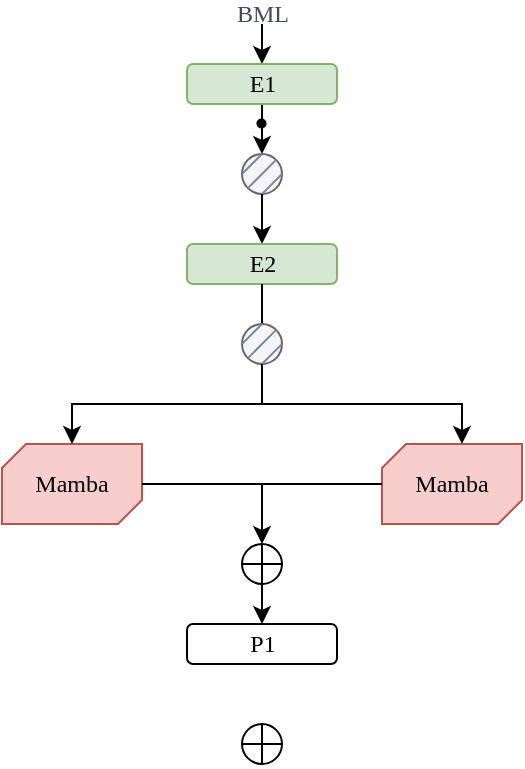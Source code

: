 <mxfile version="26.2.15">
  <diagram name="第 1 页" id="RlPsShAkVt5nRoZMetJD">
    <mxGraphModel dx="445" dy="270" grid="1" gridSize="10" guides="1" tooltips="1" connect="1" arrows="1" fold="1" page="1" pageScale="1" pageWidth="827" pageHeight="1169" math="0" shadow="0">
      <root>
        <mxCell id="0" />
        <mxCell id="1" parent="0" />
        <mxCell id="JpcYnPtzATTZSyCfthqq-1" value="&lt;font&gt;BML&lt;/font&gt;" style="text;html=1;align=center;verticalAlign=middle;resizable=0;points=[];autosize=1;strokeColor=none;fillColor=none;labelBackgroundColor=none;fontColor=#46495D;fontFamily=Times New Roman;spacing=-5;" vertex="1" parent="1">
          <mxGeometry x="360" y="110" width="40" height="10" as="geometry" />
        </mxCell>
        <mxCell id="JpcYnPtzATTZSyCfthqq-2" value="" style="endArrow=classic;html=1;rounded=0;labelBackgroundColor=none;fontColor=default;entryX=0.5;entryY=0;entryDx=0;entryDy=0;" edge="1" parent="1" source="JpcYnPtzATTZSyCfthqq-1" target="JpcYnPtzATTZSyCfthqq-3">
          <mxGeometry width="50" height="50" relative="1" as="geometry">
            <mxPoint x="380" y="110" as="sourcePoint" />
            <mxPoint x="380" y="140" as="targetPoint" />
          </mxGeometry>
        </mxCell>
        <mxCell id="JpcYnPtzATTZSyCfthqq-63" style="edgeStyle=orthogonalEdgeStyle;rounded=0;orthogonalLoop=1;jettySize=auto;html=1;fontColor=#46495D;entryX=0.5;entryY=0;entryDx=0;entryDy=0;" edge="1" parent="1" source="JpcYnPtzATTZSyCfthqq-3" target="JpcYnPtzATTZSyCfthqq-5">
          <mxGeometry relative="1" as="geometry">
            <mxPoint x="380" y="180" as="targetPoint" />
          </mxGeometry>
        </mxCell>
        <mxCell id="JpcYnPtzATTZSyCfthqq-3" value="&lt;font face=&quot;Times New Roman&quot;&gt;E1&lt;/font&gt;" style="rounded=1;whiteSpace=wrap;html=1;labelBackgroundColor=none;fillColor=#d5e8d4;strokeColor=#82b366;" vertex="1" parent="1">
          <mxGeometry x="342.5" y="140" width="75" height="20" as="geometry" />
        </mxCell>
        <mxCell id="JpcYnPtzATTZSyCfthqq-5" value="" style="ellipse;whiteSpace=wrap;html=1;aspect=fixed;strokeColor=#666666;fontColor=#333333;fillColor=#f5f5f5;" vertex="1" parent="1">
          <mxGeometry x="370" y="185" width="20" height="20" as="geometry" />
        </mxCell>
        <mxCell id="JpcYnPtzATTZSyCfthqq-6" value="" style="endArrow=none;html=1;rounded=0;strokeColor=#788AA3;fontColor=#46495D;fillColor=#B2C9AB;exitX=1;exitY=0;exitDx=0;exitDy=0;entryX=0;entryY=1;entryDx=0;entryDy=0;" edge="1" parent="1" source="JpcYnPtzATTZSyCfthqq-5" target="JpcYnPtzATTZSyCfthqq-5">
          <mxGeometry width="50" height="50" relative="1" as="geometry">
            <mxPoint x="380" y="270" as="sourcePoint" />
            <mxPoint x="400" y="250" as="targetPoint" />
          </mxGeometry>
        </mxCell>
        <mxCell id="JpcYnPtzATTZSyCfthqq-7" value="" style="endArrow=none;html=1;rounded=0;strokeColor=#788AA3;fontColor=#46495D;fillColor=#B2C9AB;exitX=0.5;exitY=0;exitDx=0;exitDy=0;entryX=0;entryY=0.5;entryDx=0;entryDy=0;" edge="1" parent="1" source="JpcYnPtzATTZSyCfthqq-5" target="JpcYnPtzATTZSyCfthqq-5">
          <mxGeometry width="50" height="50" relative="1" as="geometry">
            <mxPoint x="400" y="200" as="sourcePoint" />
            <mxPoint x="383" y="207" as="targetPoint" />
          </mxGeometry>
        </mxCell>
        <mxCell id="JpcYnPtzATTZSyCfthqq-8" value="" style="endArrow=none;html=1;rounded=0;strokeColor=#788AA3;fontColor=#46495D;fillColor=#B2C9AB;exitX=1;exitY=0.5;exitDx=0;exitDy=0;entryX=0.5;entryY=1;entryDx=0;entryDy=0;" edge="1" parent="1" source="JpcYnPtzATTZSyCfthqq-5" target="JpcYnPtzATTZSyCfthqq-5">
          <mxGeometry width="50" height="50" relative="1" as="geometry">
            <mxPoint x="397" y="193" as="sourcePoint" />
            <mxPoint x="383" y="207" as="targetPoint" />
            <Array as="points" />
          </mxGeometry>
        </mxCell>
        <mxCell id="JpcYnPtzATTZSyCfthqq-9" value="" style="endArrow=classic;html=1;rounded=0;labelBackgroundColor=none;fontColor=default;entryX=0.5;entryY=0;entryDx=0;entryDy=0;exitX=0.5;exitY=1;exitDx=0;exitDy=0;" edge="1" parent="1" source="JpcYnPtzATTZSyCfthqq-5" target="JpcYnPtzATTZSyCfthqq-10">
          <mxGeometry width="50" height="50" relative="1" as="geometry">
            <mxPoint x="380" y="200" as="sourcePoint" />
            <mxPoint x="379.71" y="230" as="targetPoint" />
          </mxGeometry>
        </mxCell>
        <mxCell id="JpcYnPtzATTZSyCfthqq-10" value="&lt;font face=&quot;Times New Roman&quot;&gt;E2&lt;/font&gt;" style="rounded=1;whiteSpace=wrap;html=1;labelBackgroundColor=none;fillColor=#d5e8d4;strokeColor=#82b366;" vertex="1" parent="1">
          <mxGeometry x="342.5" y="230" width="75" height="20" as="geometry" />
        </mxCell>
        <mxCell id="JpcYnPtzATTZSyCfthqq-16" value="" style="group" vertex="1" connectable="0" parent="1">
          <mxGeometry x="370" y="250" width="20" height="40" as="geometry" />
        </mxCell>
        <mxCell id="JpcYnPtzATTZSyCfthqq-11" value="" style="endArrow=none;html=1;rounded=0;fontColor=#46495D;exitX=0.5;exitY=1;exitDx=0;exitDy=0;curved=0;startFill=0;strokeWidth=1;jumpSize=6;" edge="1" parent="JpcYnPtzATTZSyCfthqq-16">
          <mxGeometry width="50" height="50" relative="1" as="geometry">
            <mxPoint x="10" as="sourcePoint" />
            <mxPoint x="10" y="20" as="targetPoint" />
          </mxGeometry>
        </mxCell>
        <mxCell id="JpcYnPtzATTZSyCfthqq-12" value="" style="ellipse;whiteSpace=wrap;html=1;aspect=fixed;strokeColor=#666666;fontColor=#333333;fillColor=#f5f5f5;" vertex="1" parent="JpcYnPtzATTZSyCfthqq-16">
          <mxGeometry y="20" width="20" height="20" as="geometry" />
        </mxCell>
        <mxCell id="JpcYnPtzATTZSyCfthqq-13" value="" style="endArrow=none;html=1;rounded=0;strokeColor=#788AA3;fontColor=#46495D;fillColor=#B2C9AB;exitX=1;exitY=0;exitDx=0;exitDy=0;entryX=0;entryY=1;entryDx=0;entryDy=0;" edge="1" parent="JpcYnPtzATTZSyCfthqq-16" source="JpcYnPtzATTZSyCfthqq-12" target="JpcYnPtzATTZSyCfthqq-12">
          <mxGeometry width="50" height="50" relative="1" as="geometry">
            <mxPoint x="10" y="110" as="sourcePoint" />
            <mxPoint x="30" y="90" as="targetPoint" />
          </mxGeometry>
        </mxCell>
        <mxCell id="JpcYnPtzATTZSyCfthqq-14" value="" style="endArrow=none;html=1;rounded=0;strokeColor=#788AA3;fontColor=#46495D;fillColor=#B2C9AB;exitX=0.5;exitY=0;exitDx=0;exitDy=0;entryX=0;entryY=0.5;entryDx=0;entryDy=0;" edge="1" parent="JpcYnPtzATTZSyCfthqq-16" source="JpcYnPtzATTZSyCfthqq-12" target="JpcYnPtzATTZSyCfthqq-12">
          <mxGeometry width="50" height="50" relative="1" as="geometry">
            <mxPoint x="30" y="40" as="sourcePoint" />
            <mxPoint x="13" y="47" as="targetPoint" />
          </mxGeometry>
        </mxCell>
        <mxCell id="JpcYnPtzATTZSyCfthqq-15" value="" style="endArrow=none;html=1;rounded=0;strokeColor=#788AA3;fontColor=#46495D;fillColor=#B2C9AB;exitX=1;exitY=0.5;exitDx=0;exitDy=0;entryX=0.5;entryY=1;entryDx=0;entryDy=0;" edge="1" parent="JpcYnPtzATTZSyCfthqq-16" source="JpcYnPtzATTZSyCfthqq-12" target="JpcYnPtzATTZSyCfthqq-12">
          <mxGeometry width="50" height="50" relative="1" as="geometry">
            <mxPoint x="27" y="33" as="sourcePoint" />
            <mxPoint x="13" y="47" as="targetPoint" />
            <Array as="points" />
          </mxGeometry>
        </mxCell>
        <mxCell id="JpcYnPtzATTZSyCfthqq-29" value="Mamba" style="verticalLabelPosition=middle;verticalAlign=middle;html=1;shape=mxgraph.basic.diag_snip_rect;dx=6;whiteSpace=wrap;strokeColor=#b85450;fillColor=#f8cecc;fontFamily=Times New Roman;labelPosition=center;align=center;" vertex="1" parent="1">
          <mxGeometry x="250" y="330" width="70" height="40" as="geometry" />
        </mxCell>
        <mxCell id="JpcYnPtzATTZSyCfthqq-34" value="Mamba" style="verticalLabelPosition=middle;verticalAlign=middle;html=1;shape=mxgraph.basic.diag_snip_rect;dx=6;whiteSpace=wrap;strokeColor=#b85450;fillColor=#f8cecc;fontFamily=Times New Roman;labelPosition=center;align=center;" vertex="1" parent="1">
          <mxGeometry x="440" y="330" width="70" height="40" as="geometry" />
        </mxCell>
        <mxCell id="JpcYnPtzATTZSyCfthqq-33" style="edgeStyle=orthogonalEdgeStyle;rounded=0;orthogonalLoop=1;jettySize=auto;html=1;fontColor=#46495D;exitX=0.5;exitY=1;exitDx=0;exitDy=0;entryX=0.571;entryY=0;entryDx=0;entryDy=0;entryPerimeter=0;" edge="1" parent="1" source="JpcYnPtzATTZSyCfthqq-12" target="JpcYnPtzATTZSyCfthqq-34">
          <mxGeometry relative="1" as="geometry">
            <mxPoint x="470" y="330" as="targetPoint" />
          </mxGeometry>
        </mxCell>
        <mxCell id="JpcYnPtzATTZSyCfthqq-36" style="edgeStyle=orthogonalEdgeStyle;rounded=0;orthogonalLoop=1;jettySize=auto;html=1;entryX=0.5;entryY=0;entryDx=0;entryDy=0;entryPerimeter=0;fontColor=#46495D;exitX=0.5;exitY=1;exitDx=0;exitDy=0;" edge="1" parent="1" source="JpcYnPtzATTZSyCfthqq-12" target="JpcYnPtzATTZSyCfthqq-29">
          <mxGeometry relative="1" as="geometry" />
        </mxCell>
        <mxCell id="JpcYnPtzATTZSyCfthqq-44" style="edgeStyle=orthogonalEdgeStyle;rounded=0;orthogonalLoop=1;jettySize=auto;html=1;exitX=1;exitY=0.5;exitDx=0;exitDy=0;exitPerimeter=0;entryX=0;entryY=0.5;entryDx=0;entryDy=0;entryPerimeter=0;fontColor=#46495D;endArrow=none;startFill=0;" edge="1" parent="1" source="JpcYnPtzATTZSyCfthqq-29" target="JpcYnPtzATTZSyCfthqq-34">
          <mxGeometry relative="1" as="geometry" />
        </mxCell>
        <mxCell id="JpcYnPtzATTZSyCfthqq-45" style="rounded=0;orthogonalLoop=1;jettySize=auto;html=1;fontColor=#46495D;endArrow=classic;startFill=0;endFill=1;entryX=0.5;entryY=0;entryDx=0;entryDy=0;" edge="1" parent="1" target="JpcYnPtzATTZSyCfthqq-37">
          <mxGeometry relative="1" as="geometry">
            <mxPoint x="380" y="350" as="sourcePoint" />
            <mxPoint x="410" y="380" as="targetPoint" />
          </mxGeometry>
        </mxCell>
        <mxCell id="JpcYnPtzATTZSyCfthqq-48" value="&lt;font face=&quot;Times New Roman&quot;&gt;P1&lt;/font&gt;" style="rounded=1;whiteSpace=wrap;html=1;labelBackgroundColor=none;" vertex="1" parent="1">
          <mxGeometry x="342.5" y="420" width="75" height="20" as="geometry" />
        </mxCell>
        <mxCell id="JpcYnPtzATTZSyCfthqq-49" style="rounded=0;orthogonalLoop=1;jettySize=auto;html=1;entryX=0.5;entryY=0;entryDx=0;entryDy=0;fontColor=#46495D;endArrow=classic;startFill=0;endFill=1;exitX=0.5;exitY=1;exitDx=0;exitDy=0;" edge="1" parent="1" source="JpcYnPtzATTZSyCfthqq-37" target="JpcYnPtzATTZSyCfthqq-48">
          <mxGeometry relative="1" as="geometry">
            <mxPoint x="390" y="360" as="sourcePoint" />
            <mxPoint x="390" y="390" as="targetPoint" />
          </mxGeometry>
        </mxCell>
        <mxCell id="JpcYnPtzATTZSyCfthqq-54" value="" style="group" vertex="1" connectable="0" parent="1">
          <mxGeometry x="370" y="380" width="20" height="20" as="geometry" />
        </mxCell>
        <mxCell id="JpcYnPtzATTZSyCfthqq-37" value="" style="ellipse;whiteSpace=wrap;html=1;aspect=fixed;" vertex="1" parent="JpcYnPtzATTZSyCfthqq-54">
          <mxGeometry width="20" height="20" as="geometry" />
        </mxCell>
        <mxCell id="JpcYnPtzATTZSyCfthqq-39" value="" style="endArrow=none;html=1;rounded=0;fontColor=#46495D;exitX=1;exitY=0.5;exitDx=0;exitDy=0;entryX=0;entryY=0.5;entryDx=0;entryDy=0;" edge="1" parent="JpcYnPtzATTZSyCfthqq-54" source="JpcYnPtzATTZSyCfthqq-37" target="JpcYnPtzATTZSyCfthqq-37">
          <mxGeometry width="50" height="50" relative="1" as="geometry">
            <mxPoint x="27" y="-187" as="sourcePoint" />
            <mxPoint x="13" y="-173" as="targetPoint" />
          </mxGeometry>
        </mxCell>
        <mxCell id="JpcYnPtzATTZSyCfthqq-40" value="" style="endArrow=none;html=1;rounded=0;fontColor=#46495D;exitX=0.5;exitY=0;exitDx=0;exitDy=0;entryX=0.5;entryY=1;entryDx=0;entryDy=0;" edge="1" parent="JpcYnPtzATTZSyCfthqq-54" source="JpcYnPtzATTZSyCfthqq-37" target="JpcYnPtzATTZSyCfthqq-37">
          <mxGeometry width="50" height="50" relative="1" as="geometry">
            <mxPoint x="30" as="sourcePoint" />
            <mxPoint x="10" as="targetPoint" />
            <Array as="points" />
          </mxGeometry>
        </mxCell>
        <mxCell id="JpcYnPtzATTZSyCfthqq-56" value="" style="group" vertex="1" connectable="0" parent="1">
          <mxGeometry x="370" y="470" width="20" height="20" as="geometry" />
        </mxCell>
        <mxCell id="JpcYnPtzATTZSyCfthqq-57" value="" style="ellipse;whiteSpace=wrap;html=1;aspect=fixed;" vertex="1" parent="JpcYnPtzATTZSyCfthqq-56">
          <mxGeometry width="20" height="20" as="geometry" />
        </mxCell>
        <mxCell id="JpcYnPtzATTZSyCfthqq-58" value="" style="endArrow=none;html=1;rounded=0;fontColor=#46495D;exitX=1;exitY=0.5;exitDx=0;exitDy=0;entryX=0;entryY=0.5;entryDx=0;entryDy=0;" edge="1" parent="JpcYnPtzATTZSyCfthqq-56" source="JpcYnPtzATTZSyCfthqq-57" target="JpcYnPtzATTZSyCfthqq-57">
          <mxGeometry width="50" height="50" relative="1" as="geometry">
            <mxPoint x="27" y="-187" as="sourcePoint" />
            <mxPoint x="13" y="-173" as="targetPoint" />
          </mxGeometry>
        </mxCell>
        <mxCell id="JpcYnPtzATTZSyCfthqq-59" value="" style="endArrow=none;html=1;rounded=0;fontColor=#46495D;exitX=0.5;exitY=0;exitDx=0;exitDy=0;entryX=0.5;entryY=1;entryDx=0;entryDy=0;" edge="1" parent="JpcYnPtzATTZSyCfthqq-56" source="JpcYnPtzATTZSyCfthqq-57" target="JpcYnPtzATTZSyCfthqq-57">
          <mxGeometry width="50" height="50" relative="1" as="geometry">
            <mxPoint x="30" as="sourcePoint" />
            <mxPoint x="10" as="targetPoint" />
            <Array as="points" />
          </mxGeometry>
        </mxCell>
        <mxCell id="JpcYnPtzATTZSyCfthqq-60" value="" style="ellipse;whiteSpace=wrap;html=1;aspect=fixed;fillColor=#000000;strokeWidth=0;" vertex="1" parent="1">
          <mxGeometry x="377" y="167" width="5" height="5" as="geometry" />
        </mxCell>
      </root>
    </mxGraphModel>
  </diagram>
</mxfile>
